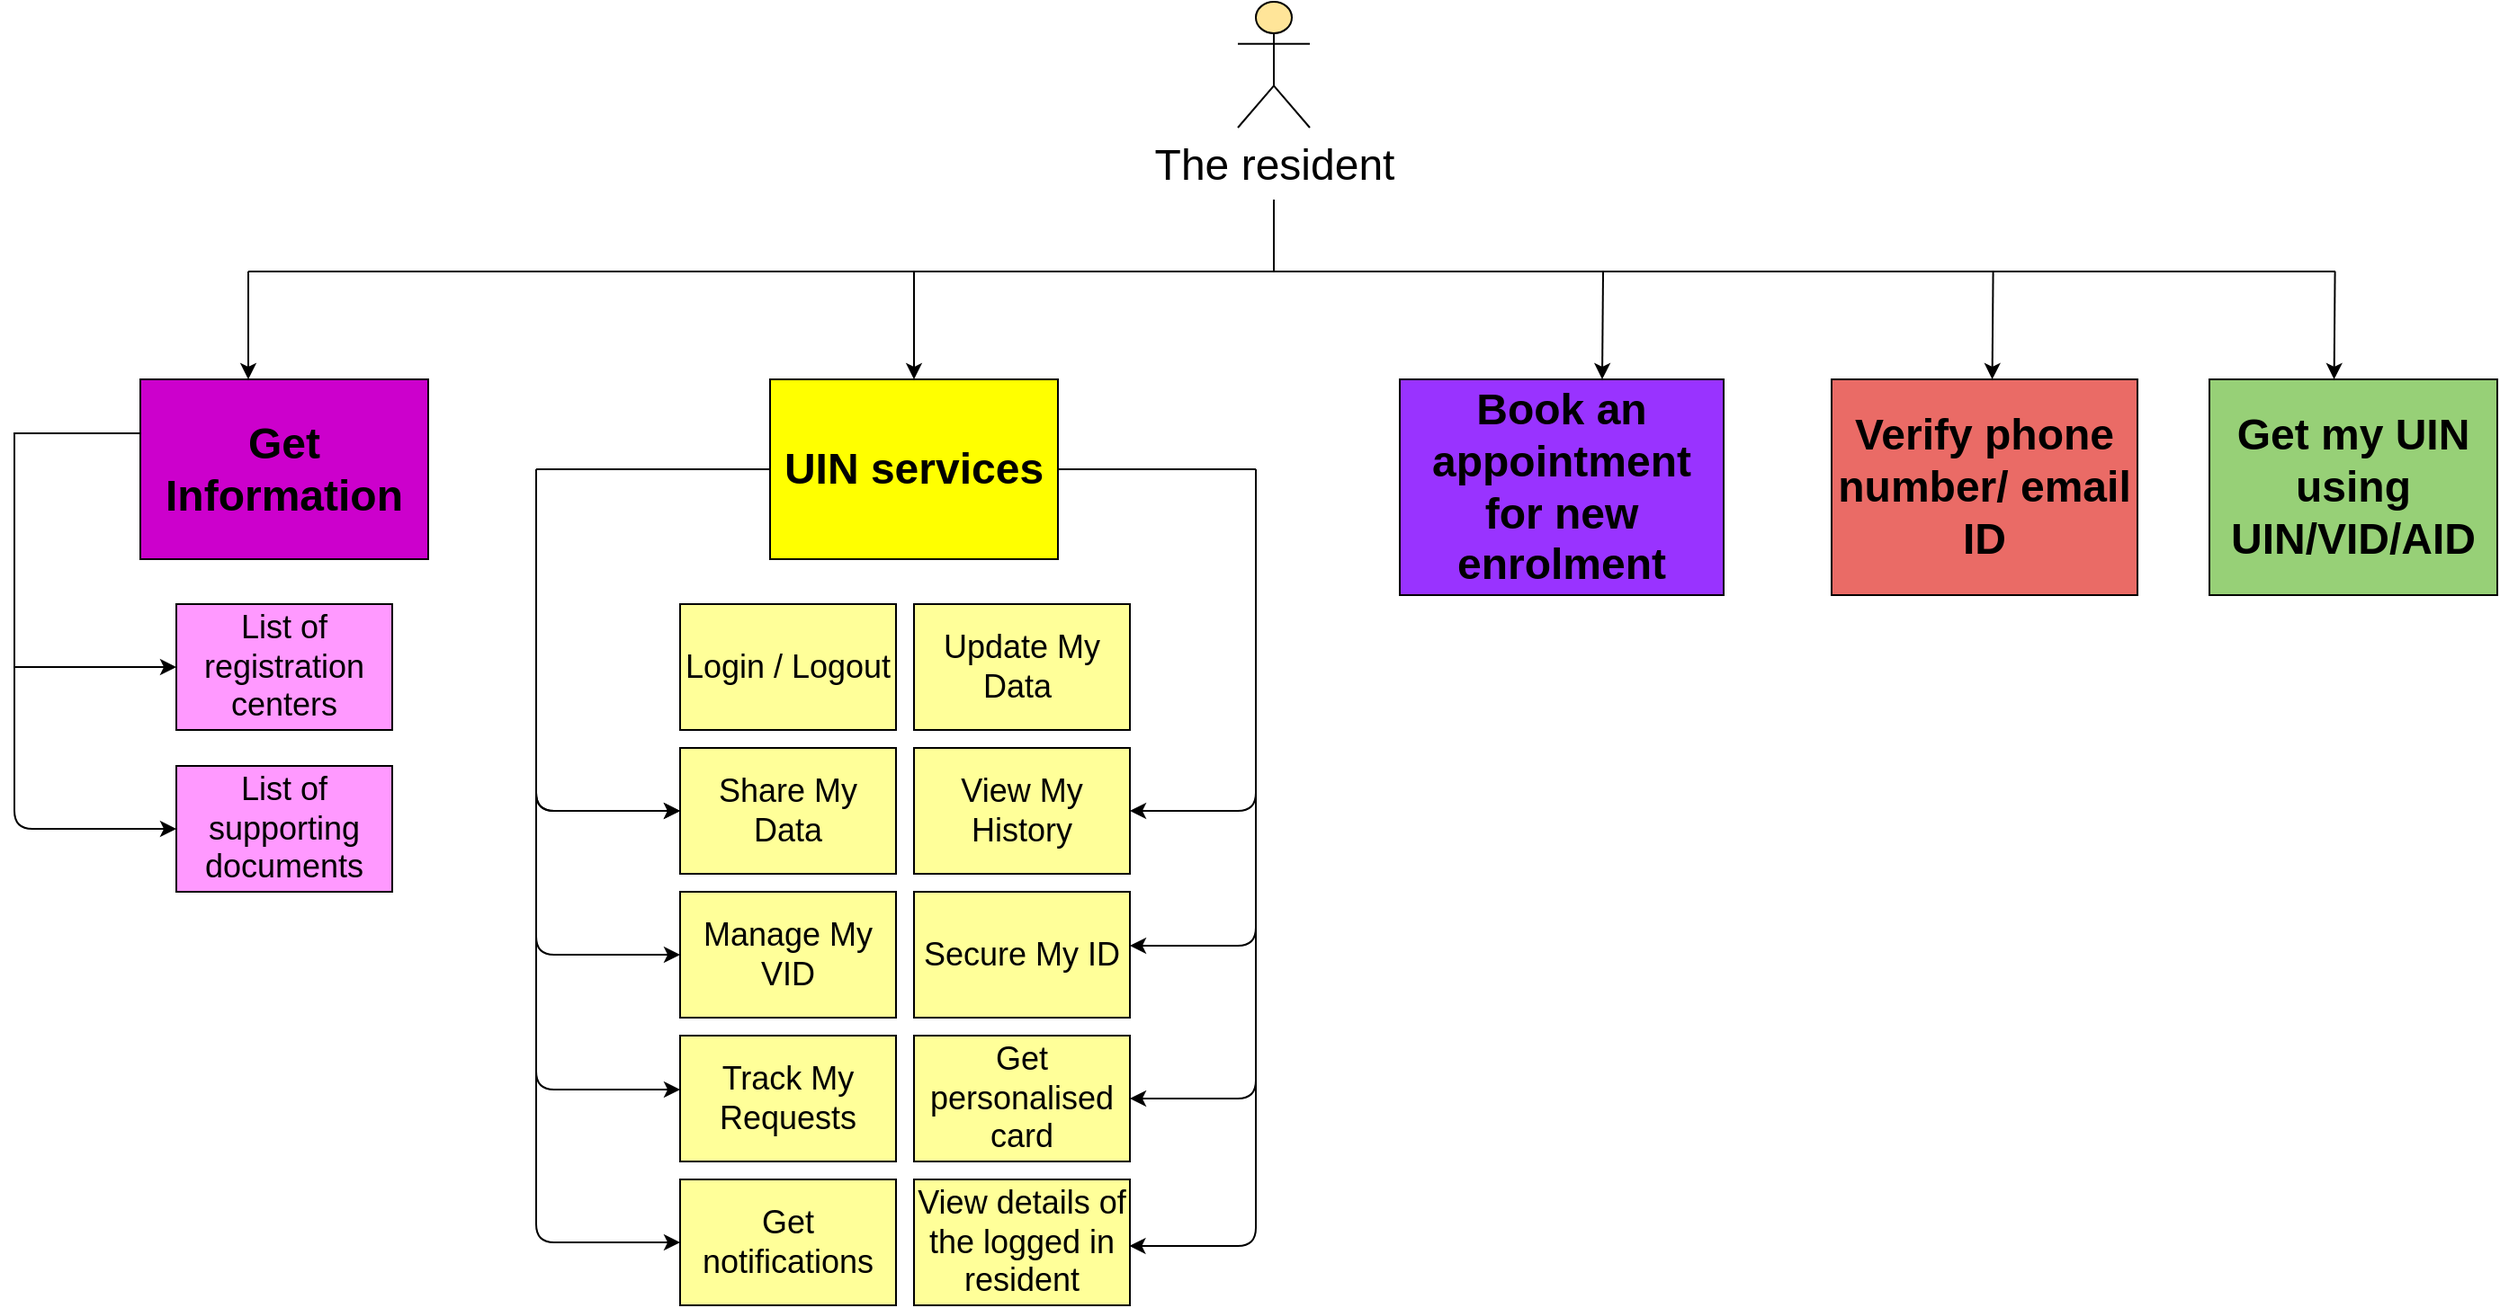 <mxfile version="21.6.3" type="github">
  <diagram id="PEyNk4iIxxl0Euzo4a64" name="Page-1">
    <mxGraphModel dx="1642" dy="1044" grid="1" gridSize="10" guides="1" tooltips="1" connect="1" arrows="1" fold="1" page="1" pageScale="1" pageWidth="1920" pageHeight="1200" math="0" shadow="0">
      <root>
        <mxCell id="0" />
        <mxCell id="1" parent="0" />
        <mxCell id="LToKUSsu8nLhEfSpIroE-1" value="&lt;font style=&quot;font-size: 24px&quot;&gt;The resident&lt;/font&gt;" style="shape=umlActor;verticalLabelPosition=bottom;labelBackgroundColor=#ffffff;verticalAlign=top;html=1;outlineConnect=0;fillColor=#FFE599;strokeColor=#000000;" parent="1" vertex="1">
          <mxGeometry x="1280" y="30" width="40" height="70" as="geometry" />
        </mxCell>
        <mxCell id="LToKUSsu8nLhEfSpIroE-2" value="" style="endArrow=none;html=1;" parent="1" edge="1">
          <mxGeometry width="50" height="50" relative="1" as="geometry">
            <mxPoint x="1300" y="180" as="sourcePoint" />
            <mxPoint x="1300" y="140" as="targetPoint" />
            <Array as="points">
              <mxPoint x="1300" y="160" />
            </Array>
          </mxGeometry>
        </mxCell>
        <mxCell id="LToKUSsu8nLhEfSpIroE-3" value="" style="endArrow=none;html=1;" parent="1" edge="1">
          <mxGeometry width="50" height="50" relative="1" as="geometry">
            <mxPoint x="730" y="180" as="sourcePoint" />
            <mxPoint x="1890" y="180" as="targetPoint" />
          </mxGeometry>
        </mxCell>
        <mxCell id="LToKUSsu8nLhEfSpIroE-4" value="" style="endArrow=classic;html=1;entryX=0.5;entryY=0;entryDx=0;entryDy=0;" parent="1" edge="1">
          <mxGeometry width="50" height="50" relative="1" as="geometry">
            <mxPoint x="730" y="180" as="sourcePoint" />
            <mxPoint x="730" y="240" as="targetPoint" />
            <Array as="points">
              <mxPoint x="730" y="220" />
            </Array>
          </mxGeometry>
        </mxCell>
        <mxCell id="LToKUSsu8nLhEfSpIroE-5" value="" style="endArrow=classic;html=1;" parent="1" target="LToKUSsu8nLhEfSpIroE-6" edge="1">
          <mxGeometry width="50" height="50" relative="1" as="geometry">
            <mxPoint x="1100" y="180" as="sourcePoint" />
            <mxPoint x="1200" y="230" as="targetPoint" />
            <Array as="points" />
          </mxGeometry>
        </mxCell>
        <mxCell id="LToKUSsu8nLhEfSpIroE-6" value="&lt;span&gt;&lt;font style=&quot;font-size: 24px&quot;&gt;&lt;b&gt;UIN services&lt;/b&gt;&lt;/font&gt;&lt;/span&gt;" style="rounded=0;whiteSpace=wrap;html=1;fillColor=#FFFF00;" parent="1" vertex="1">
          <mxGeometry x="1020" y="240" width="160" height="100" as="geometry" />
        </mxCell>
        <mxCell id="LToKUSsu8nLhEfSpIroE-7" value="" style="edgeStyle=orthogonalEdgeStyle;rounded=0;orthogonalLoop=1;jettySize=auto;html=1;entryX=0;entryY=0.5;entryDx=0;entryDy=0;" parent="1" source="LToKUSsu8nLhEfSpIroE-8" target="LToKUSsu8nLhEfSpIroE-9" edge="1">
          <mxGeometry relative="1" as="geometry">
            <mxPoint x="590" y="380" as="targetPoint" />
            <Array as="points">
              <mxPoint x="600" y="270" />
              <mxPoint x="600" y="400" />
            </Array>
          </mxGeometry>
        </mxCell>
        <mxCell id="LToKUSsu8nLhEfSpIroE-8" value="&lt;span&gt;&lt;font style=&quot;font-size: 24px&quot;&gt;&lt;b&gt;Get Information&lt;/b&gt;&lt;/font&gt;&lt;/span&gt;" style="rounded=0;whiteSpace=wrap;html=1;fillColor=#CC00CC;" parent="1" vertex="1">
          <mxGeometry x="670" y="240" width="160" height="100" as="geometry" />
        </mxCell>
        <mxCell id="LToKUSsu8nLhEfSpIroE-9" value="&lt;font style=&quot;font-size: 18px&quot;&gt;List of registration centers&lt;/font&gt;" style="rounded=0;whiteSpace=wrap;html=1;fillColor=#FF99FF;" parent="1" vertex="1">
          <mxGeometry x="690" y="365" width="120" height="70" as="geometry" />
        </mxCell>
        <mxCell id="LToKUSsu8nLhEfSpIroE-10" value="&lt;font style=&quot;font-size: 18px&quot;&gt;List of supporting documents&lt;/font&gt;" style="rounded=0;whiteSpace=wrap;html=1;fillColor=#FF99FF;" parent="1" vertex="1">
          <mxGeometry x="690" y="455" width="120" height="70" as="geometry" />
        </mxCell>
        <mxCell id="LToKUSsu8nLhEfSpIroE-11" value="" style="endArrow=classic;html=1;entryX=0;entryY=0.5;entryDx=0;entryDy=0;" parent="1" target="LToKUSsu8nLhEfSpIroE-10" edge="1">
          <mxGeometry width="50" height="50" relative="1" as="geometry">
            <mxPoint x="600" y="360" as="sourcePoint" />
            <mxPoint x="830" y="410" as="targetPoint" />
            <Array as="points">
              <mxPoint x="600" y="420" />
              <mxPoint x="600" y="490" />
            </Array>
          </mxGeometry>
        </mxCell>
        <mxCell id="LToKUSsu8nLhEfSpIroE-12" value="&lt;font style=&quot;font-size: 18px&quot;&gt;Login / Logout&lt;/font&gt;" style="rounded=0;whiteSpace=wrap;html=1;fillColor=#FFFF99;" parent="1" vertex="1">
          <mxGeometry x="970" y="365" width="120" height="70" as="geometry" />
        </mxCell>
        <mxCell id="LToKUSsu8nLhEfSpIroE-13" value="&lt;span&gt;&lt;font style=&quot;font-size: 18px&quot;&gt;Share My Data&lt;/font&gt;&lt;/span&gt;" style="rounded=0;whiteSpace=wrap;html=1;fillColor=#FFFF99;strokeColor=#000000;" parent="1" vertex="1">
          <mxGeometry x="970" y="445" width="120" height="70" as="geometry" />
        </mxCell>
        <mxCell id="LToKUSsu8nLhEfSpIroE-14" value="&lt;font style=&quot;font-size: 18px&quot;&gt;Manage My VID&lt;/font&gt;&lt;span&gt;&lt;font&gt;&lt;br&gt;&lt;/font&gt;&lt;/span&gt;" style="rounded=0;whiteSpace=wrap;html=1;fillColor=#FFFF99;" parent="1" vertex="1">
          <mxGeometry x="970" y="525" width="120" height="70" as="geometry" />
        </mxCell>
        <mxCell id="LToKUSsu8nLhEfSpIroE-15" value="" style="endArrow=classic;html=1;entryX=0;entryY=0.5;entryDx=0;entryDy=0;" parent="1" edge="1">
          <mxGeometry width="50" height="50" relative="1" as="geometry">
            <mxPoint x="890" y="385" as="sourcePoint" />
            <mxPoint x="970" y="480" as="targetPoint" />
            <Array as="points">
              <mxPoint x="890" y="480" />
            </Array>
          </mxGeometry>
        </mxCell>
        <mxCell id="LToKUSsu8nLhEfSpIroE-16" value="" style="endArrow=classic;html=1;entryX=0;entryY=0.5;entryDx=0;entryDy=0;" parent="1" edge="1">
          <mxGeometry width="50" height="50" relative="1" as="geometry">
            <mxPoint x="890" y="465" as="sourcePoint" />
            <mxPoint x="970" y="560" as="targetPoint" />
            <Array as="points">
              <mxPoint x="890" y="560" />
            </Array>
          </mxGeometry>
        </mxCell>
        <mxCell id="LToKUSsu8nLhEfSpIroE-17" value="" style="endArrow=classic;html=1;entryX=0;entryY=0.5;entryDx=0;entryDy=0;" parent="1" edge="1">
          <mxGeometry width="50" height="50" relative="1" as="geometry">
            <mxPoint x="890" y="545" as="sourcePoint" />
            <mxPoint x="970" y="635" as="targetPoint" />
            <Array as="points">
              <mxPoint x="890" y="635" />
            </Array>
          </mxGeometry>
        </mxCell>
        <mxCell id="LToKUSsu8nLhEfSpIroE-18" value="&lt;font style=&quot;font-size: 18px;&quot;&gt;Track My Requests&lt;/font&gt;" style="rounded=0;whiteSpace=wrap;html=1;fillColor=#FFFF99;" parent="1" vertex="1">
          <mxGeometry x="970" y="605" width="120" height="70" as="geometry" />
        </mxCell>
        <mxCell id="LToKUSsu8nLhEfSpIroE-19" value="&lt;font style=&quot;font-size: 18px&quot;&gt;Update My Data&amp;nbsp;&lt;/font&gt;" style="rounded=0;whiteSpace=wrap;html=1;fillColor=#FFFF99;" parent="1" vertex="1">
          <mxGeometry x="1100" y="365" width="120" height="70" as="geometry" />
        </mxCell>
        <mxCell id="LToKUSsu8nLhEfSpIroE-20" value="&lt;font style=&quot;font-size: 18px;&quot;&gt;View My History&lt;/font&gt;" style="rounded=0;whiteSpace=wrap;html=1;fillColor=#FFFF99;" parent="1" vertex="1">
          <mxGeometry x="1100" y="445" width="120" height="70" as="geometry" />
        </mxCell>
        <mxCell id="LToKUSsu8nLhEfSpIroE-21" value="&lt;font style=&quot;font-size: 18px&quot;&gt;Secure My ID&lt;/font&gt;" style="rounded=0;whiteSpace=wrap;html=1;fillColor=#FFFF99;" parent="1" vertex="1">
          <mxGeometry x="1100" y="525" width="120" height="70" as="geometry" />
        </mxCell>
        <mxCell id="LToKUSsu8nLhEfSpIroE-22" value="&lt;font style=&quot;font-size: 18px&quot;&gt;Get personalised card&lt;/font&gt;" style="rounded=0;whiteSpace=wrap;html=1;fillColor=#FFFF99;" parent="1" vertex="1">
          <mxGeometry x="1100" y="605" width="120" height="70" as="geometry" />
        </mxCell>
        <mxCell id="LToKUSsu8nLhEfSpIroE-23" value="" style="endArrow=classic;html=1;" parent="1" edge="1">
          <mxGeometry width="50" height="50" relative="1" as="geometry">
            <mxPoint x="1290" y="465" as="sourcePoint" />
            <mxPoint x="1220" y="555" as="targetPoint" />
            <Array as="points">
              <mxPoint x="1290" y="555" />
            </Array>
          </mxGeometry>
        </mxCell>
        <mxCell id="LToKUSsu8nLhEfSpIroE-24" value="&lt;font style=&quot;font-size: 18px&quot;&gt;Get notifications&lt;/font&gt;" style="rounded=0;whiteSpace=wrap;html=1;fillColor=#FFFF99;" parent="1" vertex="1">
          <mxGeometry x="970" y="685" width="120" height="70" as="geometry" />
        </mxCell>
        <mxCell id="LToKUSsu8nLhEfSpIroE-25" value="&lt;font style=&quot;font-size: 18px&quot;&gt;View details of the logged in resident&lt;/font&gt;" style="rounded=0;whiteSpace=wrap;html=1;fillColor=#FFFF99;" parent="1" vertex="1">
          <mxGeometry x="1100" y="685" width="120" height="70" as="geometry" />
        </mxCell>
        <mxCell id="LToKUSsu8nLhEfSpIroE-26" value="" style="endArrow=classic;html=1;entryX=0.5;entryY=0;entryDx=0;entryDy=0;" parent="1" edge="1">
          <mxGeometry width="50" height="50" relative="1" as="geometry">
            <mxPoint x="1483.0" y="180" as="sourcePoint" />
            <mxPoint x="1482.5" y="240" as="targetPoint" />
          </mxGeometry>
        </mxCell>
        <mxCell id="LToKUSsu8nLhEfSpIroE-27" value="" style="endArrow=classic;html=1;entryX=1;entryY=0.5;entryDx=0;entryDy=0;" parent="1" target="LToKUSsu8nLhEfSpIroE-20" edge="1">
          <mxGeometry width="50" height="50" relative="1" as="geometry">
            <mxPoint x="1290" y="290" as="sourcePoint" />
            <mxPoint x="1229.659" y="482.131" as="targetPoint" />
            <Array as="points">
              <mxPoint x="1290" y="480" />
            </Array>
          </mxGeometry>
        </mxCell>
        <mxCell id="LToKUSsu8nLhEfSpIroE-28" value="" style="endArrow=classic;html=1;" parent="1" edge="1">
          <mxGeometry width="50" height="50" relative="1" as="geometry">
            <mxPoint x="1290" y="625" as="sourcePoint" />
            <mxPoint x="1219.709" y="721.968" as="targetPoint" />
            <Array as="points">
              <mxPoint x="1290" y="722" />
            </Array>
          </mxGeometry>
        </mxCell>
        <mxCell id="LToKUSsu8nLhEfSpIroE-29" value="" style="endArrow=classic;html=1;entryX=0;entryY=0.5;entryDx=0;entryDy=0;" parent="1" edge="1">
          <mxGeometry width="50" height="50" relative="1" as="geometry">
            <mxPoint x="890" y="625" as="sourcePoint" />
            <mxPoint x="970" y="720" as="targetPoint" />
            <Array as="points">
              <mxPoint x="890" y="720" />
            </Array>
          </mxGeometry>
        </mxCell>
        <mxCell id="LToKUSsu8nLhEfSpIroE-30" value="" style="endArrow=classic;html=1;entryX=0;entryY=0.5;entryDx=0;entryDy=0;" parent="1" edge="1">
          <mxGeometry width="50" height="50" relative="1" as="geometry">
            <mxPoint x="890" y="290" as="sourcePoint" />
            <mxPoint x="970" y="480" as="targetPoint" />
            <Array as="points">
              <mxPoint x="890" y="480" />
            </Array>
          </mxGeometry>
        </mxCell>
        <mxCell id="LToKUSsu8nLhEfSpIroE-31" value="" style="endArrow=classic;html=1;entryX=1;entryY=0.5;entryDx=0;entryDy=0;" parent="1" target="LToKUSsu8nLhEfSpIroE-22" edge="1">
          <mxGeometry width="50" height="50" relative="1" as="geometry">
            <mxPoint x="1290" y="545" as="sourcePoint" />
            <mxPoint x="1220" y="640" as="targetPoint" />
            <Array as="points">
              <mxPoint x="1290" y="640" />
            </Array>
          </mxGeometry>
        </mxCell>
        <mxCell id="LToKUSsu8nLhEfSpIroE-32" value="&lt;span&gt;&lt;font style=&quot;font-size: 24px&quot;&gt;&lt;b&gt;Book an appointment for new enrolment&lt;/b&gt;&lt;/font&gt;&lt;/span&gt;" style="rounded=0;whiteSpace=wrap;html=1;fillColor=#9933FF;" parent="1" vertex="1">
          <mxGeometry x="1370" y="240" width="180" height="120" as="geometry" />
        </mxCell>
        <mxCell id="LToKUSsu8nLhEfSpIroE-40" value="&lt;b&gt;&lt;font style=&quot;font-size: 24px&quot;&gt;Verify phone number/ email ID&lt;/font&gt;&lt;/b&gt;" style="rounded=0;whiteSpace=wrap;html=1;fillColor=#EA6B66;" parent="1" vertex="1">
          <mxGeometry x="1610" y="240" width="170" height="120" as="geometry" />
        </mxCell>
        <mxCell id="LToKUSsu8nLhEfSpIroE-41" value="" style="endArrow=classic;html=1;entryX=0.5;entryY=0;entryDx=0;entryDy=0;" parent="1" edge="1">
          <mxGeometry width="50" height="50" relative="1" as="geometry">
            <mxPoint x="1699.79" y="180" as="sourcePoint" />
            <mxPoint x="1699.29" y="240" as="targetPoint" />
          </mxGeometry>
        </mxCell>
        <mxCell id="LToKUSsu8nLhEfSpIroE-42" value="&lt;b&gt;&lt;font style=&quot;font-size: 24px&quot;&gt;Get my UIN using UIN/VID/AID&lt;/font&gt;&lt;/b&gt;" style="rounded=0;whiteSpace=wrap;html=1;fillColor=#97D077;" parent="1" vertex="1">
          <mxGeometry x="1820" y="240" width="160" height="120" as="geometry" />
        </mxCell>
        <mxCell id="LToKUSsu8nLhEfSpIroE-43" value="" style="endArrow=classic;html=1;entryX=0.5;entryY=0;entryDx=0;entryDy=0;" parent="1" edge="1">
          <mxGeometry width="50" height="50" relative="1" as="geometry">
            <mxPoint x="1889.79" y="180" as="sourcePoint" />
            <mxPoint x="1889.29" y="240" as="targetPoint" />
          </mxGeometry>
        </mxCell>
        <mxCell id="LToKUSsu8nLhEfSpIroE-48" value="" style="endArrow=none;html=1;entryX=0;entryY=0.5;entryDx=0;entryDy=0;" parent="1" target="LToKUSsu8nLhEfSpIroE-6" edge="1">
          <mxGeometry width="50" height="50" relative="1" as="geometry">
            <mxPoint x="890" y="290" as="sourcePoint" />
            <mxPoint x="1480" y="460" as="targetPoint" />
          </mxGeometry>
        </mxCell>
        <mxCell id="LToKUSsu8nLhEfSpIroE-49" value="" style="endArrow=none;html=1;exitX=1;exitY=0.5;exitDx=0;exitDy=0;" parent="1" source="LToKUSsu8nLhEfSpIroE-6" edge="1">
          <mxGeometry width="50" height="50" relative="1" as="geometry">
            <mxPoint x="1430" y="510" as="sourcePoint" />
            <mxPoint x="1290" y="290" as="targetPoint" />
          </mxGeometry>
        </mxCell>
      </root>
    </mxGraphModel>
  </diagram>
</mxfile>
